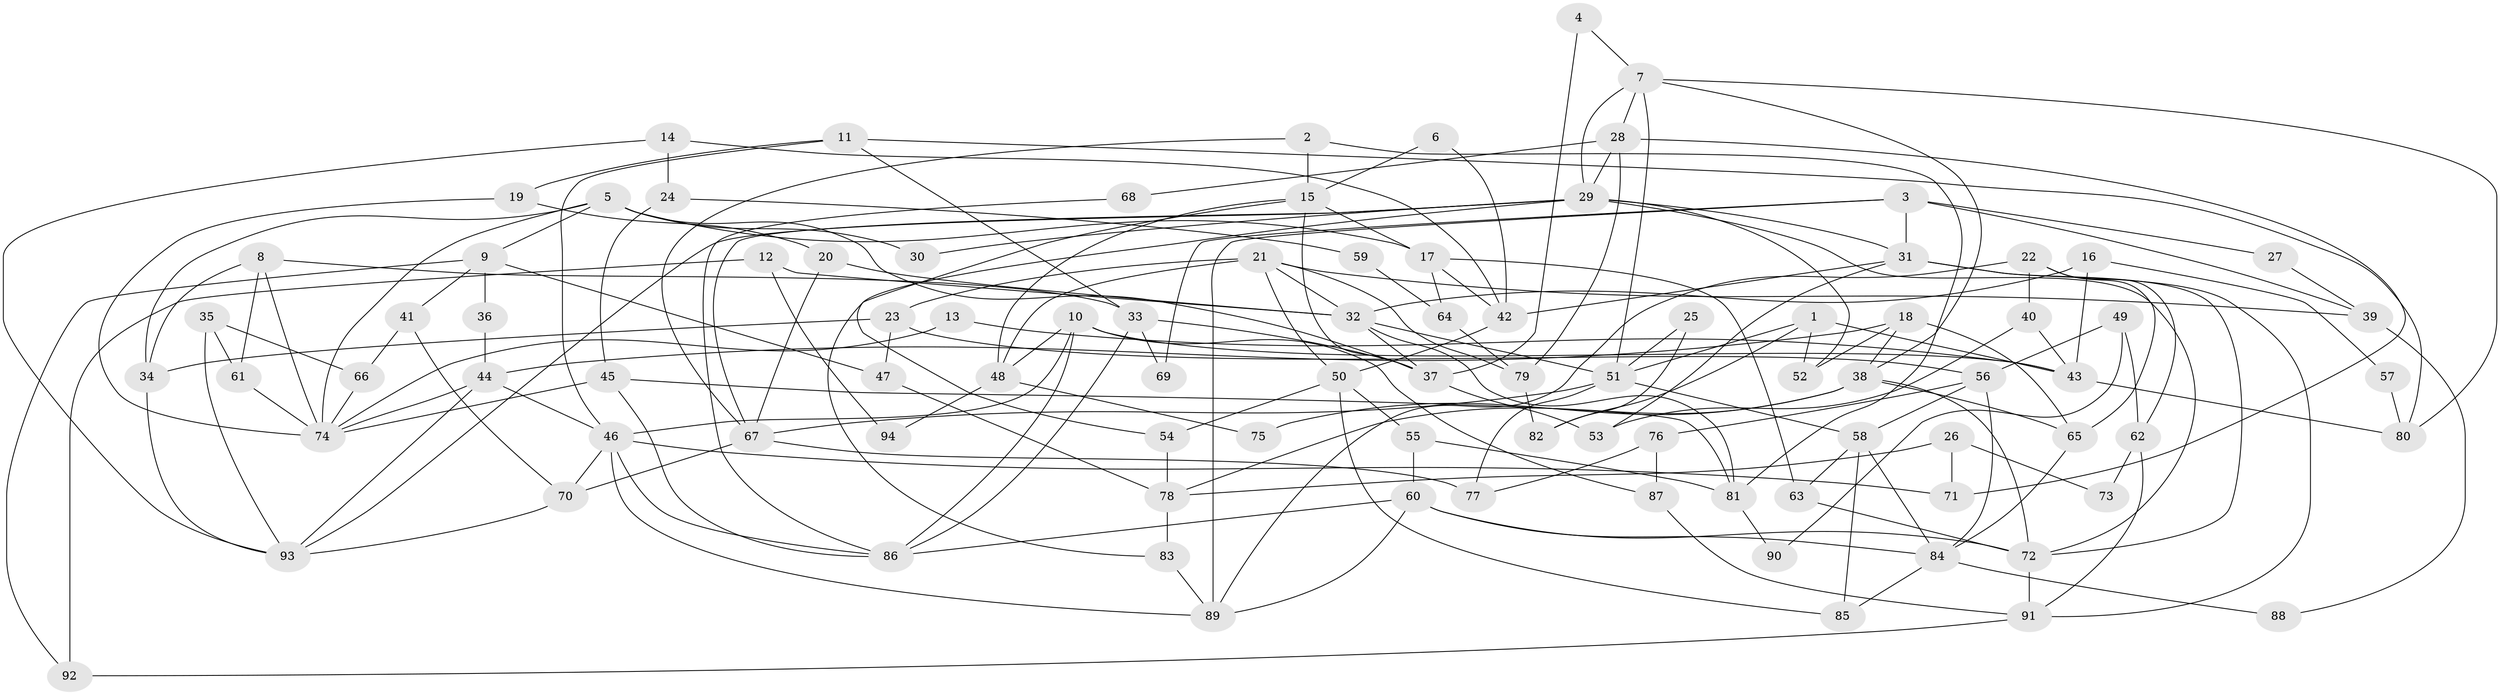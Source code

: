 // coarse degree distribution, {5: 0.10714285714285714, 7: 0.07142857142857142, 8: 0.10714285714285714, 13: 0.05357142857142857, 14: 0.017857142857142856, 4: 0.16071428571428573, 9: 0.017857142857142856, 3: 0.2857142857142857, 6: 0.08928571428571429, 2: 0.08928571428571429}
// Generated by graph-tools (version 1.1) at 2025/18/03/04/25 18:18:38]
// undirected, 94 vertices, 188 edges
graph export_dot {
graph [start="1"]
  node [color=gray90,style=filled];
  1;
  2;
  3;
  4;
  5;
  6;
  7;
  8;
  9;
  10;
  11;
  12;
  13;
  14;
  15;
  16;
  17;
  18;
  19;
  20;
  21;
  22;
  23;
  24;
  25;
  26;
  27;
  28;
  29;
  30;
  31;
  32;
  33;
  34;
  35;
  36;
  37;
  38;
  39;
  40;
  41;
  42;
  43;
  44;
  45;
  46;
  47;
  48;
  49;
  50;
  51;
  52;
  53;
  54;
  55;
  56;
  57;
  58;
  59;
  60;
  61;
  62;
  63;
  64;
  65;
  66;
  67;
  68;
  69;
  70;
  71;
  72;
  73;
  74;
  75;
  76;
  77;
  78;
  79;
  80;
  81;
  82;
  83;
  84;
  85;
  86;
  87;
  88;
  89;
  90;
  91;
  92;
  93;
  94;
  1 -- 51;
  1 -- 43;
  1 -- 52;
  1 -- 82;
  2 -- 67;
  2 -- 15;
  2 -- 81;
  3 -- 89;
  3 -- 31;
  3 -- 27;
  3 -- 39;
  3 -- 69;
  4 -- 7;
  4 -- 37;
  5 -- 74;
  5 -- 9;
  5 -- 17;
  5 -- 30;
  5 -- 34;
  5 -- 37;
  6 -- 42;
  6 -- 15;
  7 -- 38;
  7 -- 29;
  7 -- 28;
  7 -- 51;
  7 -- 80;
  8 -- 74;
  8 -- 33;
  8 -- 34;
  8 -- 61;
  9 -- 41;
  9 -- 47;
  9 -- 36;
  9 -- 92;
  10 -- 86;
  10 -- 48;
  10 -- 43;
  10 -- 46;
  10 -- 87;
  11 -- 46;
  11 -- 19;
  11 -- 33;
  11 -- 80;
  12 -- 32;
  12 -- 92;
  12 -- 94;
  13 -- 43;
  13 -- 74;
  14 -- 93;
  14 -- 42;
  14 -- 24;
  15 -- 37;
  15 -- 17;
  15 -- 48;
  15 -- 54;
  16 -- 32;
  16 -- 43;
  16 -- 57;
  17 -- 63;
  17 -- 42;
  17 -- 64;
  18 -- 38;
  18 -- 44;
  18 -- 52;
  18 -- 65;
  19 -- 20;
  19 -- 74;
  20 -- 67;
  20 -- 32;
  21 -- 32;
  21 -- 23;
  21 -- 39;
  21 -- 48;
  21 -- 50;
  21 -- 79;
  22 -- 65;
  22 -- 40;
  22 -- 62;
  22 -- 89;
  23 -- 56;
  23 -- 34;
  23 -- 47;
  24 -- 45;
  24 -- 59;
  25 -- 51;
  25 -- 82;
  26 -- 71;
  26 -- 78;
  26 -- 73;
  27 -- 39;
  28 -- 29;
  28 -- 68;
  28 -- 71;
  28 -- 79;
  29 -- 52;
  29 -- 67;
  29 -- 30;
  29 -- 31;
  29 -- 72;
  29 -- 83;
  29 -- 93;
  31 -- 42;
  31 -- 53;
  31 -- 72;
  31 -- 91;
  32 -- 81;
  32 -- 37;
  32 -- 51;
  33 -- 86;
  33 -- 37;
  33 -- 69;
  34 -- 93;
  35 -- 61;
  35 -- 93;
  35 -- 66;
  36 -- 44;
  37 -- 53;
  38 -- 65;
  38 -- 72;
  38 -- 75;
  38 -- 78;
  39 -- 88;
  40 -- 53;
  40 -- 43;
  41 -- 70;
  41 -- 66;
  42 -- 50;
  43 -- 80;
  44 -- 46;
  44 -- 93;
  44 -- 74;
  45 -- 81;
  45 -- 86;
  45 -- 74;
  46 -- 70;
  46 -- 71;
  46 -- 86;
  46 -- 89;
  47 -- 78;
  48 -- 75;
  48 -- 94;
  49 -- 56;
  49 -- 62;
  49 -- 90;
  50 -- 54;
  50 -- 55;
  50 -- 85;
  51 -- 58;
  51 -- 67;
  51 -- 77;
  54 -- 78;
  55 -- 60;
  55 -- 81;
  56 -- 84;
  56 -- 58;
  56 -- 76;
  57 -- 80;
  58 -- 85;
  58 -- 63;
  58 -- 84;
  59 -- 64;
  60 -- 72;
  60 -- 89;
  60 -- 84;
  60 -- 86;
  61 -- 74;
  62 -- 91;
  62 -- 73;
  63 -- 72;
  64 -- 79;
  65 -- 84;
  66 -- 74;
  67 -- 77;
  67 -- 70;
  68 -- 86;
  70 -- 93;
  72 -- 91;
  76 -- 87;
  76 -- 77;
  78 -- 83;
  79 -- 82;
  81 -- 90;
  83 -- 89;
  84 -- 85;
  84 -- 88;
  87 -- 91;
  91 -- 92;
}
